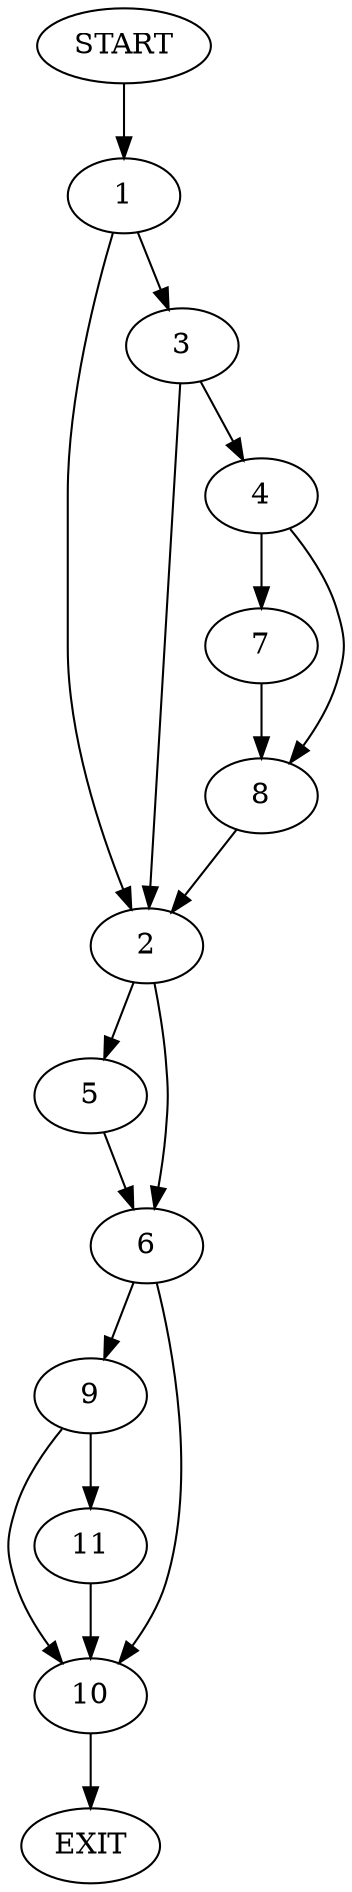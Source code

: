 digraph {
0 [label="START"]
12 [label="EXIT"]
0 -> 1
1 -> 2
1 -> 3
3 -> 2
3 -> 4
2 -> 5
2 -> 6
4 -> 7
4 -> 8
7 -> 8
8 -> 2
5 -> 6
6 -> 9
6 -> 10
9 -> 11
9 -> 10
10 -> 12
11 -> 10
}
